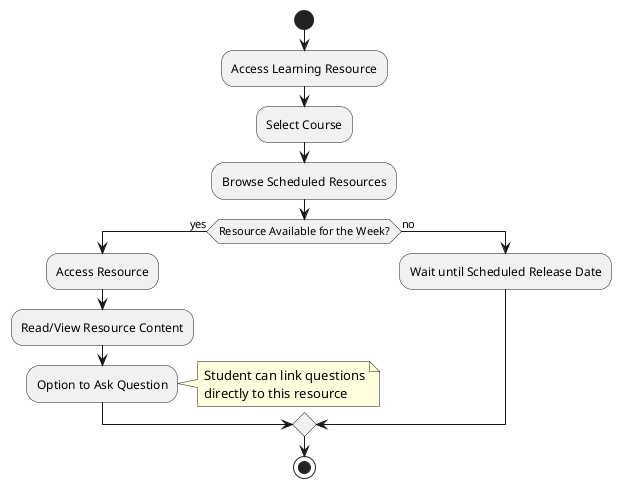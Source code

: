 @startuml
|Student|
start
:Access Learning Resource;
:Select Course;
:Browse Scheduled Resources;

if (Resource Available for the Week?) then (yes)
    :Access Resource;
    :Read/View Resource Content;
    :Option to Ask Question;
    note right
        Student can link questions
        directly to this resource
    end note
else (no)
    :Wait until Scheduled Release Date;
endif

stop
@enduml

